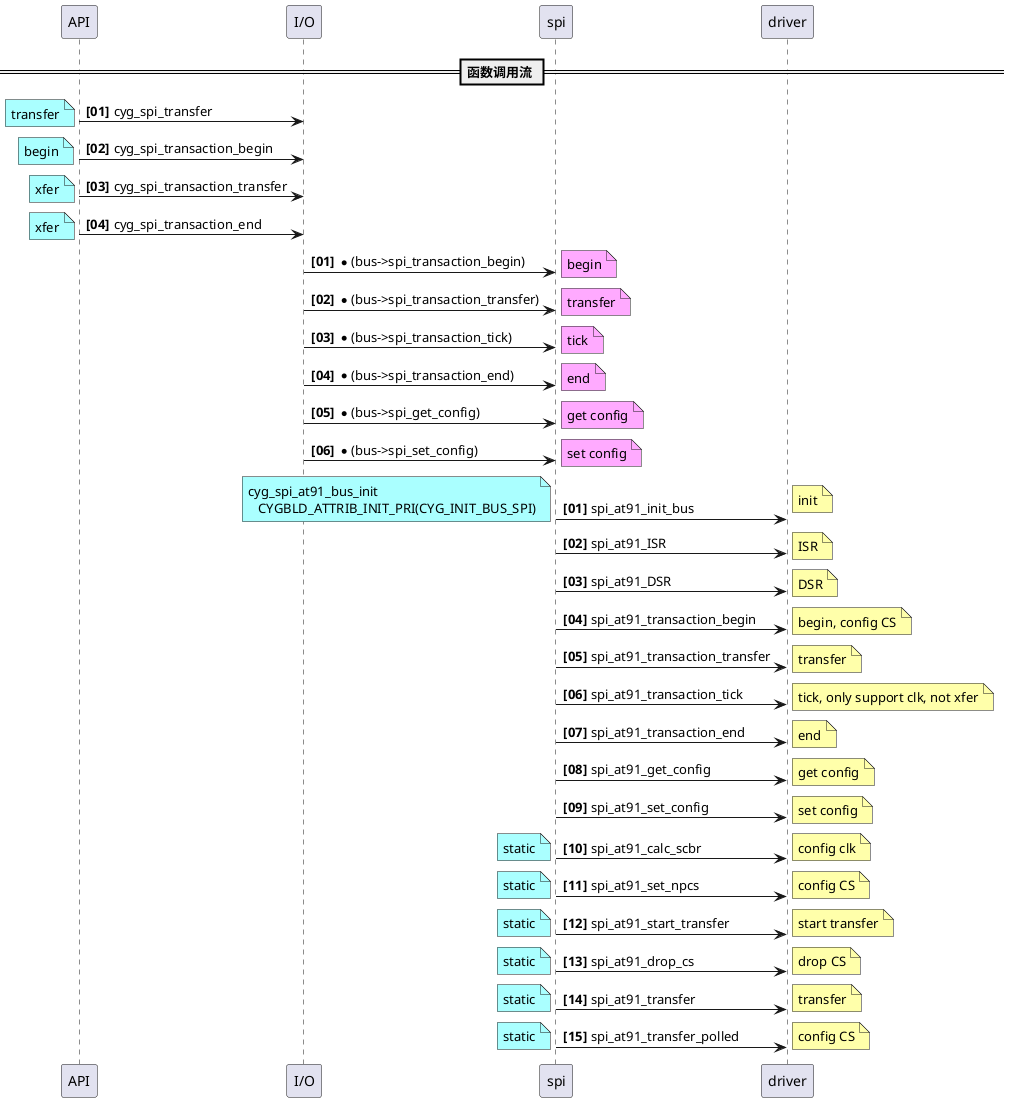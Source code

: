 @startuml
== 函数调用流 ==
autonumber "<b>[00]"
API -> "I/O" :  cyg_spi_transfer
note left #AAFFFF: transfer
API -> "I/O" :  cyg_spi_transaction_begin
note left #AAFFFF: begin
API -> "I/O" :  cyg_spi_transaction_transfer
note left #AAFFFF: xfer
API -> "I/O" :  cyg_spi_transaction_end
note left #AAFFFF: xfer

autonumber "<b>[00]"
"I/O" -> "spi" :  *(bus->spi_transaction_begin)
note right #FFAAFF: begin
"I/O" -> "spi" :  *(bus->spi_transaction_transfer)
note right #FFAAFF: transfer
"I/O" -> "spi" :  *(bus->spi_transaction_tick)
note right #FFAAFF: tick
"I/O" -> "spi" :  *(bus->spi_transaction_end)
note right #FFAAFF: end
"I/O" -> "spi" :  *(bus->spi_get_config)
note right #FFAAFF: get config
"I/O" -> "spi" :  *(bus->spi_set_config)
note right #FFAAFF: set config

autonumber "<b>[00]"
"spi" -> "driver" :  spi_at91_init_bus
note right #FFFFAA: init
note left #AAFFFF
	cyg_spi_at91_bus_init
    CYGBLD_ATTRIB_INIT_PRI(CYG_INIT_BUS_SPI)
end note
"spi" -> "driver" :  spi_at91_ISR
note right #FFFFAA: ISR
"spi" -> "driver" :  spi_at91_DSR
note right #FFFFAA: DSR
"spi" -> "driver" :  spi_at91_transaction_begin
note right #FFFFAA: begin, config CS
"spi" -> "driver" :  spi_at91_transaction_transfer
note right #FFFFAA: transfer
"spi" -> "driver" :  spi_at91_transaction_tick
note right #FFFFAA: tick, only support clk, not xfer
"spi" -> "driver" :  spi_at91_transaction_end
note right #FFFFAA: end
"spi" -> "driver" :  spi_at91_get_config
note right #FFFFAA: get config
"spi" -> "driver" :  spi_at91_set_config
note right #FFFFAA: set config
"spi" -> "driver" :  spi_at91_calc_scbr
note right #FFFFAA: config clk
note left #AAFFFF: static
"spi" -> "driver" :  spi_at91_set_npcs
note right #FFFFAA: config CS
note left #AAFFFF: static
"spi" -> "driver" :  spi_at91_start_transfer
note right #FFFFAA: start transfer
note left #AAFFFF: static
"spi" -> "driver" :  spi_at91_drop_cs
note right #FFFFAA: drop CS
note left #AAFFFF: static
"spi" -> "driver" :  spi_at91_transfer
note right #FFFFAA: transfer
note left #AAFFFF: static
"spi" -> "driver" :  spi_at91_transfer_polled
note right #FFFFAA: config CS
note left #AAFFFF: static

@enduml